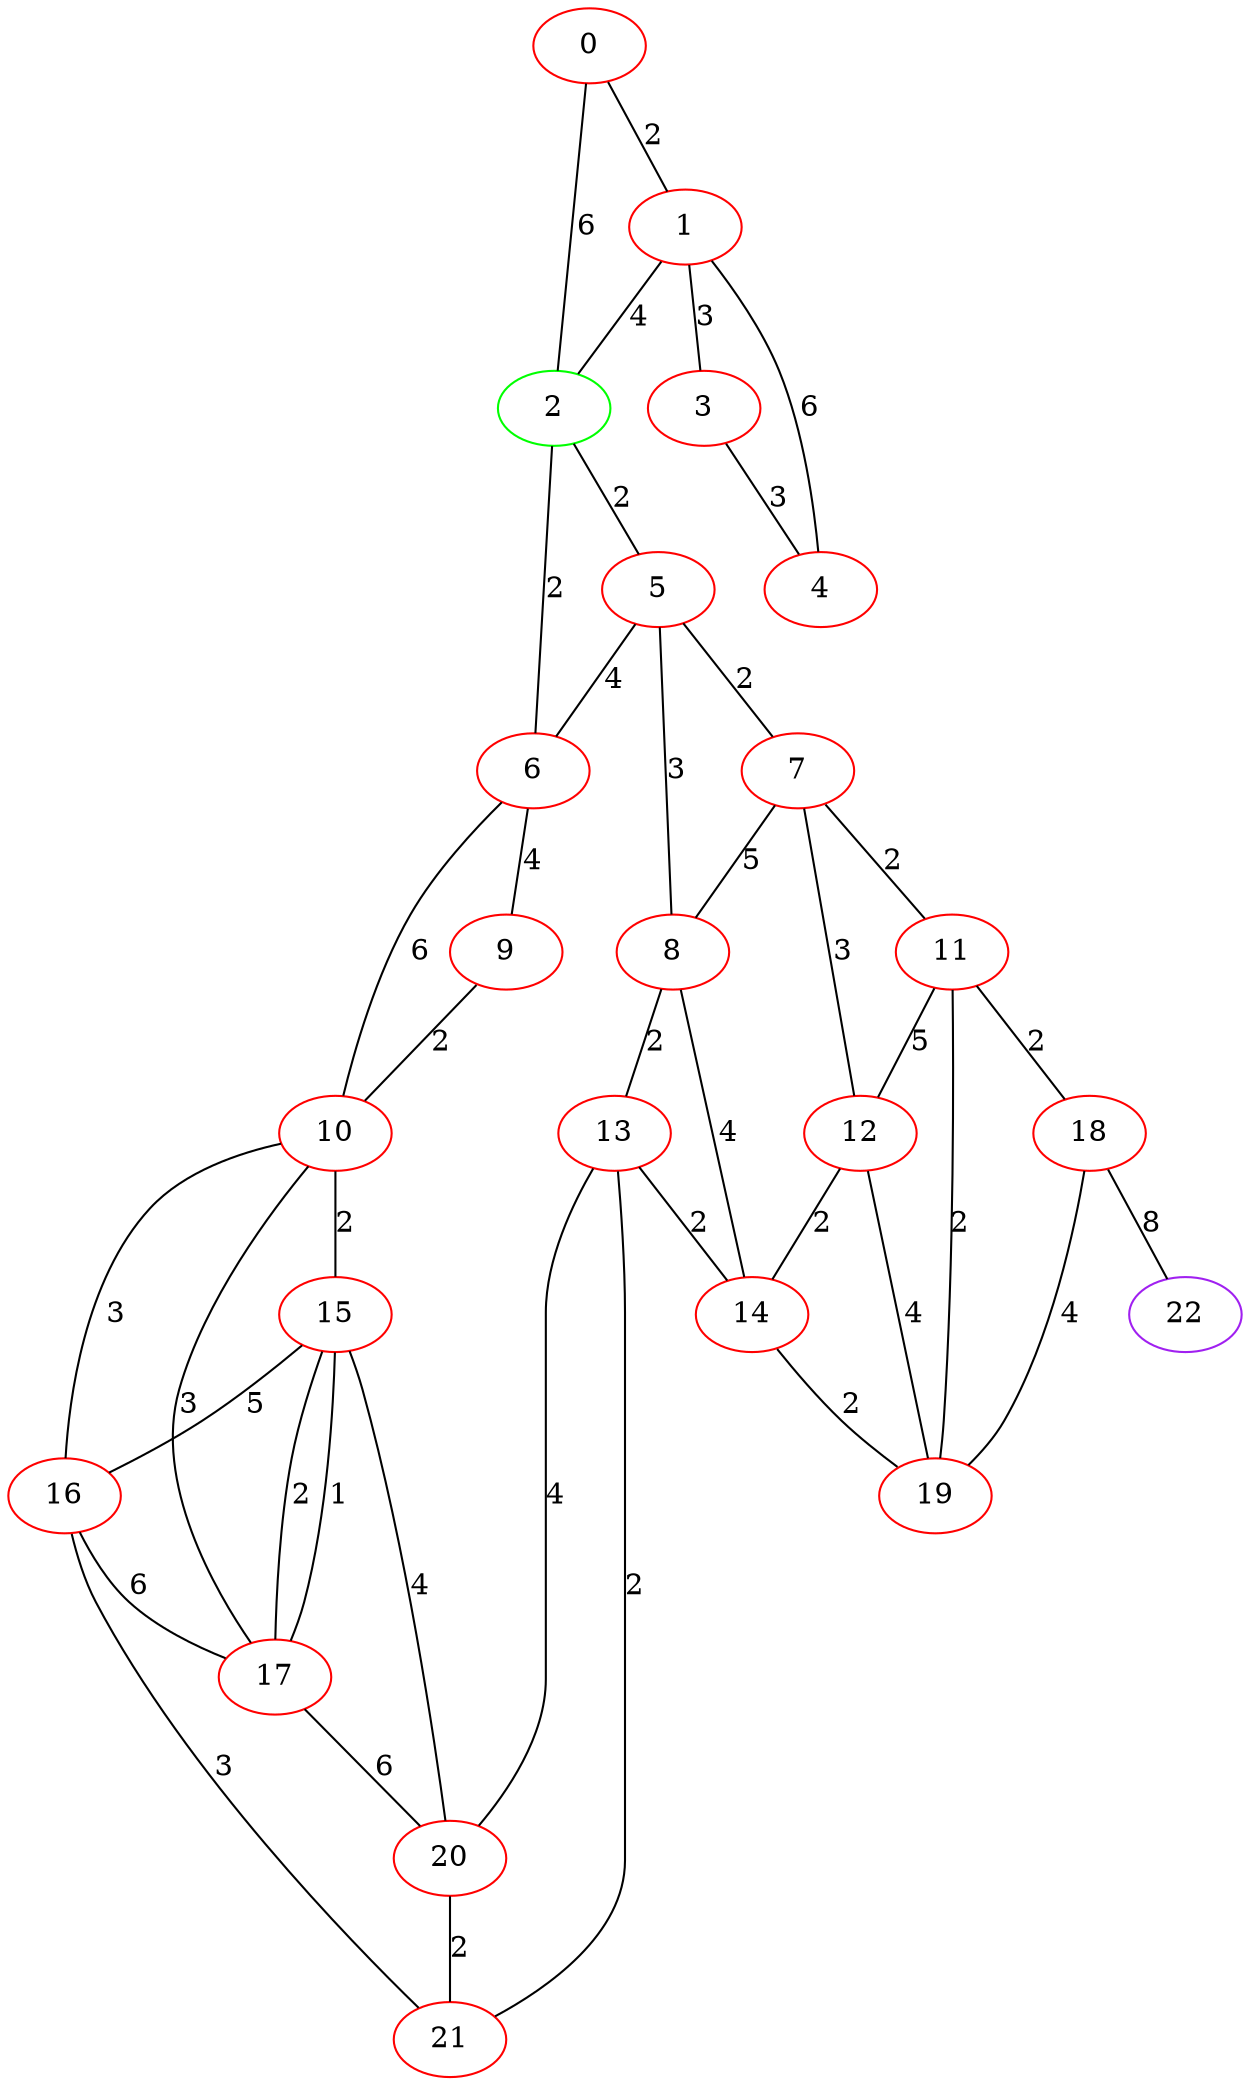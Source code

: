 graph "" {
0 [color=red, weight=1];
1 [color=red, weight=1];
2 [color=green, weight=2];
3 [color=red, weight=1];
4 [color=red, weight=1];
5 [color=red, weight=1];
6 [color=red, weight=1];
7 [color=red, weight=1];
8 [color=red, weight=1];
9 [color=red, weight=1];
10 [color=red, weight=1];
11 [color=red, weight=1];
12 [color=red, weight=1];
13 [color=red, weight=1];
14 [color=red, weight=1];
15 [color=red, weight=1];
16 [color=red, weight=1];
17 [color=red, weight=1];
18 [color=red, weight=1];
19 [color=red, weight=1];
20 [color=red, weight=1];
21 [color=red, weight=1];
22 [color=purple, weight=4];
0 -- 1  [key=0, label=2];
0 -- 2  [key=0, label=6];
1 -- 2  [key=0, label=4];
1 -- 3  [key=0, label=3];
1 -- 4  [key=0, label=6];
2 -- 5  [key=0, label=2];
2 -- 6  [key=0, label=2];
3 -- 4  [key=0, label=3];
5 -- 8  [key=0, label=3];
5 -- 6  [key=0, label=4];
5 -- 7  [key=0, label=2];
6 -- 9  [key=0, label=4];
6 -- 10  [key=0, label=6];
7 -- 8  [key=0, label=5];
7 -- 11  [key=0, label=2];
7 -- 12  [key=0, label=3];
8 -- 13  [key=0, label=2];
8 -- 14  [key=0, label=4];
9 -- 10  [key=0, label=2];
10 -- 16  [key=0, label=3];
10 -- 17  [key=0, label=3];
10 -- 15  [key=0, label=2];
11 -- 18  [key=0, label=2];
11 -- 19  [key=0, label=2];
11 -- 12  [key=0, label=5];
12 -- 19  [key=0, label=4];
12 -- 14  [key=0, label=2];
13 -- 20  [key=0, label=4];
13 -- 21  [key=0, label=2];
13 -- 14  [key=0, label=2];
14 -- 19  [key=0, label=2];
15 -- 16  [key=0, label=5];
15 -- 17  [key=0, label=1];
15 -- 17  [key=1, label=2];
15 -- 20  [key=0, label=4];
16 -- 17  [key=0, label=6];
16 -- 21  [key=0, label=3];
17 -- 20  [key=0, label=6];
18 -- 19  [key=0, label=4];
18 -- 22  [key=0, label=8];
20 -- 21  [key=0, label=2];
}
